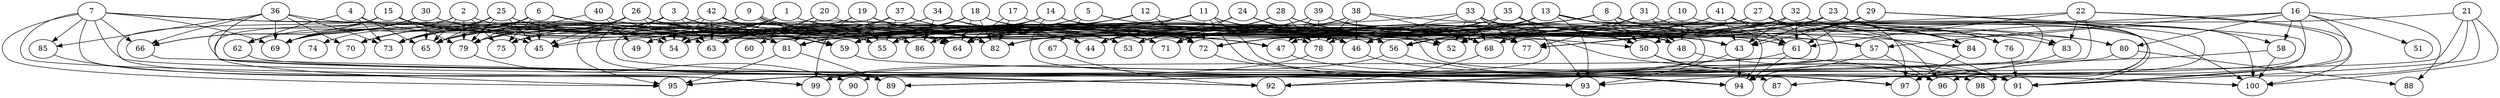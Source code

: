// DAG automatically generated by daggen at Tue Jul 18 11:30:58 2017
// ./daggen --dot -n 100 --fat 0.8 --regular 0.8 --density 0.2 --jump 2 
digraph G {
  1 [size="257420564063", alpha="0.09"]
  1 -> 43 [size ="209715200"]
  1 -> 49 [size ="209715200"]
  1 -> 54 [size ="209715200"]
  1 -> 63 [size ="209715200"]
  1 -> 65 [size ="209715200"]
  1 -> 78 [size ="209715200"]
  2 [size="4928971637", alpha="0.11"]
  2 -> 53 [size ="301989888"]
  2 -> 65 [size ="301989888"]
  2 -> 71 [size ="301989888"]
  2 -> 74 [size ="301989888"]
  2 -> 75 [size ="301989888"]
  2 -> 79 [size ="301989888"]
  2 -> 95 [size ="301989888"]
  3 [size="1744385632", alpha="0.09"]
  3 -> 45 [size ="75497472"]
  3 -> 52 [size ="75497472"]
  3 -> 54 [size ="75497472"]
  3 -> 56 [size ="75497472"]
  3 -> 59 [size ="75497472"]
  3 -> 63 [size ="75497472"]
  3 -> 65 [size ="75497472"]
  3 -> 89 [size ="75497472"]
  3 -> 92 [size ="75497472"]
  4 [size="7252606806", alpha="0.09"]
  4 -> 54 [size ="134217728"]
  4 -> 62 [size ="134217728"]
  4 -> 65 [size ="134217728"]
  4 -> 73 [size ="134217728"]
  5 [size="368293445632", alpha="0.14"]
  5 -> 56 [size ="411041792"]
  5 -> 63 [size ="411041792"]
  5 -> 67 [size ="411041792"]
  5 -> 75 [size ="411041792"]
  5 -> 84 [size ="411041792"]
  6 [size="9209186072", alpha="0.02"]
  6 -> 45 [size ="838860800"]
  6 -> 52 [size ="838860800"]
  6 -> 55 [size ="838860800"]
  6 -> 65 [size ="838860800"]
  6 -> 69 [size ="838860800"]
  6 -> 70 [size ="838860800"]
  6 -> 73 [size ="838860800"]
  6 -> 75 [size ="838860800"]
  6 -> 79 [size ="838860800"]
  6 -> 81 [size ="838860800"]
  6 -> 82 [size ="838860800"]
  7 [size="1073741824000", alpha="0.07"]
  7 -> 55 [size ="838860800"]
  7 -> 66 [size ="838860800"]
  7 -> 69 [size ="838860800"]
  7 -> 77 [size ="838860800"]
  7 -> 85 [size ="838860800"]
  7 -> 89 [size ="838860800"]
  7 -> 93 [size ="838860800"]
  7 -> 95 [size ="838860800"]
  7 -> 99 [size ="838860800"]
  8 [size="95110442719", alpha="0.12"]
  8 -> 47 [size ="75497472"]
  8 -> 50 [size ="75497472"]
  8 -> 64 [size ="75497472"]
  8 -> 76 [size ="75497472"]
  8 -> 80 [size ="75497472"]
  8 -> 81 [size ="75497472"]
  8 -> 99 [size ="75497472"]
  9 [size="368293445632", alpha="0.01"]
  9 -> 59 [size ="411041792"]
  9 -> 64 [size ="411041792"]
  9 -> 64 [size ="411041792"]
  9 -> 70 [size ="411041792"]
  9 -> 72 [size ="411041792"]
  9 -> 73 [size ="411041792"]
  10 [size="30453286272", alpha="0.08"]
  10 -> 48 [size ="134217728"]
  10 -> 59 [size ="134217728"]
  10 -> 91 [size ="134217728"]
  11 [size="68719476736", alpha="0.12"]
  11 -> 44 [size ="134217728"]
  11 -> 48 [size ="134217728"]
  11 -> 65 [size ="134217728"]
  11 -> 68 [size ="134217728"]
  11 -> 72 [size ="134217728"]
  11 -> 81 [size ="134217728"]
  11 -> 86 [size ="134217728"]
  11 -> 87 [size ="134217728"]
  11 -> 91 [size ="134217728"]
  11 -> 94 [size ="134217728"]
  12 [size="251225773449", alpha="0.10"]
  12 -> 61 [size ="838860800"]
  12 -> 63 [size ="838860800"]
  12 -> 64 [size ="838860800"]
  12 -> 72 [size ="838860800"]
  13 [size="1728000150", alpha="0.05"]
  13 -> 47 [size ="209715200"]
  13 -> 48 [size ="209715200"]
  13 -> 53 [size ="209715200"]
  13 -> 54 [size ="209715200"]
  13 -> 55 [size ="209715200"]
  13 -> 56 [size ="209715200"]
  13 -> 72 [size ="209715200"]
  13 -> 80 [size ="209715200"]
  13 -> 93 [size ="209715200"]
  13 -> 94 [size ="209715200"]
  13 -> 96 [size ="209715200"]
  14 [size="8589934592", alpha="0.19"]
  14 -> 43 [size ="33554432"]
  14 -> 55 [size ="33554432"]
  14 -> 56 [size ="33554432"]
  14 -> 57 [size ="33554432"]
  14 -> 61 [size ="33554432"]
  14 -> 63 [size ="33554432"]
  14 -> 69 [size ="33554432"]
  14 -> 79 [size ="33554432"]
  14 -> 94 [size ="33554432"]
  15 [size="10341252800", alpha="0.16"]
  15 -> 44 [size ="411041792"]
  15 -> 45 [size ="411041792"]
  15 -> 46 [size ="411041792"]
  15 -> 63 [size ="411041792"]
  15 -> 66 [size ="411041792"]
  15 -> 69 [size ="411041792"]
  15 -> 79 [size ="411041792"]
  15 -> 94 [size ="411041792"]
  15 -> 99 [size ="411041792"]
  16 [size="56542062364", alpha="0.14"]
  16 -> 51 [size ="75497472"]
  16 -> 56 [size ="75497472"]
  16 -> 57 [size ="75497472"]
  16 -> 58 [size ="75497472"]
  16 -> 80 [size ="75497472"]
  16 -> 88 [size ="75497472"]
  16 -> 91 [size ="75497472"]
  16 -> 94 [size ="75497472"]
  17 [size="10222616150", alpha="0.16"]
  17 -> 64 [size ="301989888"]
  17 -> 72 [size ="301989888"]
  17 -> 82 [size ="301989888"]
  18 [size="231928233984", alpha="0.16"]
  18 -> 48 [size ="301989888"]
  18 -> 49 [size ="301989888"]
  18 -> 50 [size ="301989888"]
  18 -> 59 [size ="301989888"]
  18 -> 64 [size ="301989888"]
  18 -> 78 [size ="301989888"]
  18 -> 79 [size ="301989888"]
  18 -> 82 [size ="301989888"]
  19 [size="1924287002", alpha="0.07"]
  19 -> 47 [size ="209715200"]
  19 -> 55 [size ="209715200"]
  19 -> 65 [size ="209715200"]
  19 -> 82 [size ="209715200"]
  19 -> 99 [size ="209715200"]
  20 [size="23190899603", alpha="0.09"]
  20 -> 60 [size ="33554432"]
  20 -> 63 [size ="33554432"]
  20 -> 68 [size ="33554432"]
  20 -> 81 [size ="33554432"]
  21 [size="134217728000", alpha="0.10"]
  21 -> 46 [size ="209715200"]
  21 -> 91 [size ="209715200"]
  21 -> 96 [size ="209715200"]
  21 -> 99 [size ="209715200"]
  21 -> 100 [size ="209715200"]
  22 [size="18371872136", alpha="0.15"]
  22 -> 61 [size ="75497472"]
  22 -> 71 [size ="75497472"]
  22 -> 83 [size ="75497472"]
  22 -> 91 [size ="75497472"]
  22 -> 92 [size ="75497472"]
  22 -> 100 [size ="75497472"]
  23 [size="256090407112", alpha="0.10"]
  23 -> 43 [size ="209715200"]
  23 -> 55 [size ="209715200"]
  23 -> 58 [size ="209715200"]
  23 -> 71 [size ="209715200"]
  23 -> 76 [size ="209715200"]
  23 -> 77 [size ="209715200"]
  23 -> 78 [size ="209715200"]
  23 -> 83 [size ="209715200"]
  23 -> 84 [size ="209715200"]
  23 -> 97 [size ="209715200"]
  23 -> 100 [size ="209715200"]
  24 [size="28991029248", alpha="0.14"]
  24 -> 46 [size ="75497472"]
  24 -> 52 [size ="75497472"]
  24 -> 64 [size ="75497472"]
  24 -> 71 [size ="75497472"]
  25 [size="134217728000", alpha="0.17"]
  25 -> 45 [size ="209715200"]
  25 -> 47 [size ="209715200"]
  25 -> 62 [size ="209715200"]
  25 -> 65 [size ="209715200"]
  25 -> 73 [size ="209715200"]
  25 -> 79 [size ="209715200"]
  25 -> 81 [size ="209715200"]
  26 [size="68719476736", alpha="0.13"]
  26 -> 43 [size ="134217728"]
  26 -> 45 [size ="134217728"]
  26 -> 46 [size ="134217728"]
  26 -> 54 [size ="134217728"]
  26 -> 70 [size ="134217728"]
  26 -> 75 [size ="134217728"]
  26 -> 82 [size ="134217728"]
  26 -> 86 [size ="134217728"]
  26 -> 95 [size ="134217728"]
  27 [size="124552530388", alpha="0.16"]
  27 -> 44 [size ="536870912"]
  27 -> 52 [size ="536870912"]
  27 -> 56 [size ="536870912"]
  27 -> 68 [size ="536870912"]
  27 -> 76 [size ="536870912"]
  27 -> 84 [size ="536870912"]
  27 -> 92 [size ="536870912"]
  27 -> 95 [size ="536870912"]
  27 -> 97 [size ="536870912"]
  28 [size="134217728000", alpha="0.17"]
  28 -> 43 [size ="209715200"]
  28 -> 44 [size ="209715200"]
  28 -> 52 [size ="209715200"]
  28 -> 53 [size ="209715200"]
  28 -> 77 [size ="209715200"]
  28 -> 78 [size ="209715200"]
  28 -> 82 [size ="209715200"]
  29 [size="1080650149211", alpha="0.00"]
  29 -> 43 [size ="679477248"]
  29 -> 61 [size ="679477248"]
  29 -> 68 [size ="679477248"]
  29 -> 77 [size ="679477248"]
  29 -> 97 [size ="679477248"]
  29 -> 98 [size ="679477248"]
  30 [size="1073741824000", alpha="0.07"]
  30 -> 50 [size ="838860800"]
  30 -> 59 [size ="838860800"]
  30 -> 65 [size ="838860800"]
  30 -> 66 [size ="838860800"]
  30 -> 69 [size ="838860800"]
  31 [size="170427095260", alpha="0.14"]
  31 -> 48 [size ="301989888"]
  31 -> 61 [size ="301989888"]
  31 -> 77 [size ="301989888"]
  31 -> 82 [size ="301989888"]
  32 [size="15108961870", alpha="0.11"]
  32 -> 43 [size ="75497472"]
  32 -> 50 [size ="75497472"]
  32 -> 52 [size ="75497472"]
  32 -> 61 [size ="75497472"]
  32 -> 72 [size ="75497472"]
  32 -> 77 [size ="75497472"]
  32 -> 84 [size ="75497472"]
  32 -> 89 [size ="75497472"]
  32 -> 100 [size ="75497472"]
  33 [size="1352546848383", alpha="0.04"]
  33 -> 45 [size ="838860800"]
  33 -> 46 [size ="838860800"]
  33 -> 52 [size ="838860800"]
  33 -> 57 [size ="838860800"]
  33 -> 68 [size ="838860800"]
  33 -> 77 [size ="838860800"]
  33 -> 93 [size ="838860800"]
  34 [size="4088468486", alpha="0.08"]
  34 -> 47 [size ="411041792"]
  34 -> 69 [size ="411041792"]
  34 -> 73 [size ="411041792"]
  34 -> 77 [size ="411041792"]
  34 -> 86 [size ="411041792"]
  34 -> 91 [size ="411041792"]
  35 [size="8589934592", alpha="0.10"]
  35 -> 50 [size ="33554432"]
  35 -> 52 [size ="33554432"]
  35 -> 54 [size ="33554432"]
  35 -> 72 [size ="33554432"]
  35 -> 90 [size ="33554432"]
  35 -> 91 [size ="33554432"]
  36 [size="17128098460", alpha="0.12"]
  36 -> 64 [size ="536870912"]
  36 -> 66 [size ="536870912"]
  36 -> 69 [size ="536870912"]
  36 -> 70 [size ="536870912"]
  36 -> 73 [size ="536870912"]
  36 -> 85 [size ="536870912"]
  36 -> 100 [size ="536870912"]
  37 [size="9661394588", alpha="0.07"]
  37 -> 44 [size ="209715200"]
  37 -> 53 [size ="209715200"]
  37 -> 55 [size ="209715200"]
  37 -> 63 [size ="209715200"]
  37 -> 71 [size ="209715200"]
  37 -> 72 [size ="209715200"]
  37 -> 73 [size ="209715200"]
  37 -> 81 [size ="209715200"]
  38 [size="218571766639", alpha="0.20"]
  38 -> 46 [size ="301989888"]
  38 -> 68 [size ="301989888"]
  38 -> 71 [size ="301989888"]
  38 -> 78 [size ="301989888"]
  38 -> 81 [size ="301989888"]
  38 -> 83 [size ="301989888"]
  39 [size="373214121443", alpha="0.16"]
  39 -> 47 [size ="411041792"]
  39 -> 53 [size ="411041792"]
  39 -> 61 [size ="411041792"]
  39 -> 77 [size ="411041792"]
  39 -> 78 [size ="411041792"]
  39 -> 82 [size ="411041792"]
  40 [size="3861239518", alpha="0.09"]
  40 -> 47 [size ="301989888"]
  40 -> 49 [size ="301989888"]
  40 -> 79 [size ="301989888"]
  41 [size="8589934592", alpha="0.13"]
  41 -> 43 [size ="33554432"]
  41 -> 46 [size ="33554432"]
  41 -> 47 [size ="33554432"]
  41 -> 59 [size ="33554432"]
  41 -> 61 [size ="33554432"]
  41 -> 84 [size ="33554432"]
  41 -> 96 [size ="33554432"]
  42 [size="19558243212", alpha="0.16"]
  42 -> 54 [size ="536870912"]
  42 -> 59 [size ="536870912"]
  42 -> 63 [size ="536870912"]
  42 -> 69 [size ="536870912"]
  42 -> 71 [size ="536870912"]
  42 -> 81 [size ="536870912"]
  43 [size="134217728000", alpha="0.03"]
  43 -> 93 [size ="209715200"]
  43 -> 94 [size ="209715200"]
  44 [size="368293445632", alpha="0.00"]
  45 [size="68719476736", alpha="0.16"]
  46 [size="141154029848", alpha="0.07"]
  46 -> 97 [size ="536870912"]
  47 [size="9526193895", alpha="0.01"]
  47 -> 91 [size ="301989888"]
  48 [size="10778406221", alpha="0.11"]
  48 -> 98 [size ="301989888"]
  49 [size="28991029248", alpha="0.20"]
  50 [size="229455527151", alpha="0.00"]
  50 -> 87 [size ="411041792"]
  50 -> 96 [size ="411041792"]
  51 [size="3825344244", alpha="0.03"]
  52 [size="810082100568", alpha="0.01"]
  53 [size="5022813234", alpha="0.00"]
  54 [size="368293445632", alpha="0.02"]
  55 [size="855824354864", alpha="0.10"]
  56 [size="1383596115", alpha="0.05"]
  56 -> 96 [size ="33554432"]
  56 -> 99 [size ="33554432"]
  57 [size="10936096322", alpha="0.06"]
  57 -> 94 [size ="536870912"]
  57 -> 96 [size ="536870912"]
  58 [size="68780294406", alpha="0.19"]
  58 -> 89 [size ="301989888"]
  58 -> 100 [size ="301989888"]
  59 [size="26152695863", alpha="0.16"]
  59 -> 100 [size ="33554432"]
  60 [size="134217728000", alpha="0.13"]
  61 [size="549755813888", alpha="0.07"]
  61 -> 94 [size ="536870912"]
  61 -> 99 [size ="536870912"]
  62 [size="68719476736", alpha="0.05"]
  62 -> 97 [size ="134217728"]
  63 [size="15868232949", alpha="0.12"]
  64 [size="87245216151", alpha="0.17"]
  65 [size="11074044609", alpha="0.09"]
  66 [size="2758472424", alpha="0.04"]
  66 -> 92 [size ="75497472"]
  67 [size="28690981359", alpha="0.08"]
  67 -> 92 [size ="838860800"]
  68 [size="549755813888", alpha="0.10"]
  68 -> 92 [size ="536870912"]
  69 [size="488257601454", alpha="0.17"]
  70 [size="305542578172", alpha="0.06"]
  71 [size="935503386632", alpha="0.19"]
  72 [size="15234845561", alpha="0.10"]
  72 -> 93 [size ="301989888"]
  73 [size="41530263834", alpha="0.19"]
  74 [size="231928233984", alpha="0.09"]
  75 [size="782757789696", alpha="0.10"]
  76 [size="4285637877", alpha="0.14"]
  76 -> 91 [size ="75497472"]
  77 [size="565429167113", alpha="0.05"]
  78 [size="30541585811", alpha="0.17"]
  78 -> 95 [size ="33554432"]
  79 [size="173856547382", alpha="0.18"]
  79 -> 90 [size ="209715200"]
  80 [size="3025258209", alpha="0.01"]
  80 -> 87 [size ="75497472"]
  80 -> 88 [size ="75497472"]
  81 [size="220279981522", alpha="0.20"]
  81 -> 89 [size ="301989888"]
  81 -> 95 [size ="301989888"]
  82 [size="10470313382", alpha="0.10"]
  83 [size="121575716122", alpha="0.11"]
  83 -> 93 [size ="209715200"]
  84 [size="4810191428", alpha="0.14"]
  84 -> 97 [size ="75497472"]
  85 [size="34685451422", alpha="0.18"]
  85 -> 99 [size ="679477248"]
  86 [size="7997498394", alpha="0.15"]
  87 [size="31470863228", alpha="0.04"]
  88 [size="10360021581", alpha="0.12"]
  89 [size="191828594849", alpha="0.04"]
  90 [size="231928233984", alpha="0.19"]
  91 [size="68719476736", alpha="0.09"]
  92 [size="25529330866", alpha="0.10"]
  93 [size="231928233984", alpha="0.17"]
  94 [size="182550496232", alpha="0.14"]
  95 [size="9428350946", alpha="0.14"]
  96 [size="134217728000", alpha="0.17"]
  97 [size="231928233984", alpha="0.20"]
  98 [size="40266204175", alpha="0.06"]
  99 [size="154471751366", alpha="0.01"]
  100 [size="8589934592", alpha="0.11"]
}
